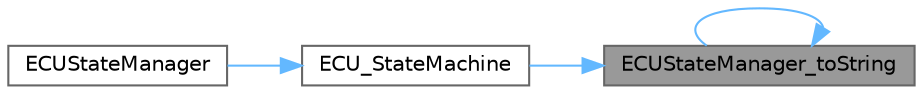 digraph "ECUStateManager_toString"
{
 // LATEX_PDF_SIZE
  bgcolor="transparent";
  edge [fontname=Helvetica,fontsize=10,labelfontname=Helvetica,labelfontsize=10];
  node [fontname=Helvetica,fontsize=10,shape=box,height=0.2,width=0.4];
  rankdir="RL";
  Node1 [id="Node000001",label="ECUStateManager_toString",height=0.2,width=0.4,color="gray40", fillcolor="grey60", style="filled", fontcolor="black",tooltip="Converts ECU state manager data to a string representation."];
  Node1 -> Node2 [id="edge1_Node000001_Node000002",dir="back",color="steelblue1",style="solid",tooltip=" "];
  Node2 [id="Node000002",label="ECU_StateMachine",height=0.2,width=0.4,color="grey40", fillcolor="white", style="filled",URL="$_e_c_u_state_manager_8c.html#a3fd37a51fc1061a5b3543b99874728d3",tooltip="Executes the ECU state machine."];
  Node2 -> Node3 [id="edge2_Node000002_Node000003",dir="back",color="steelblue1",style="solid",tooltip=" "];
  Node3 [id="Node000003",label="ECUStateManager",height=0.2,width=0.4,color="grey40", fillcolor="white", style="filled",URL="$_e_c_u_state_manager_8c.html#a7764171fe81dec190c6942811cf616f6",tooltip="Main function to manage ECU states."];
  Node1 -> Node1 [id="edge3_Node000001_Node000001",dir="back",color="steelblue1",style="solid",tooltip=" "];
}
